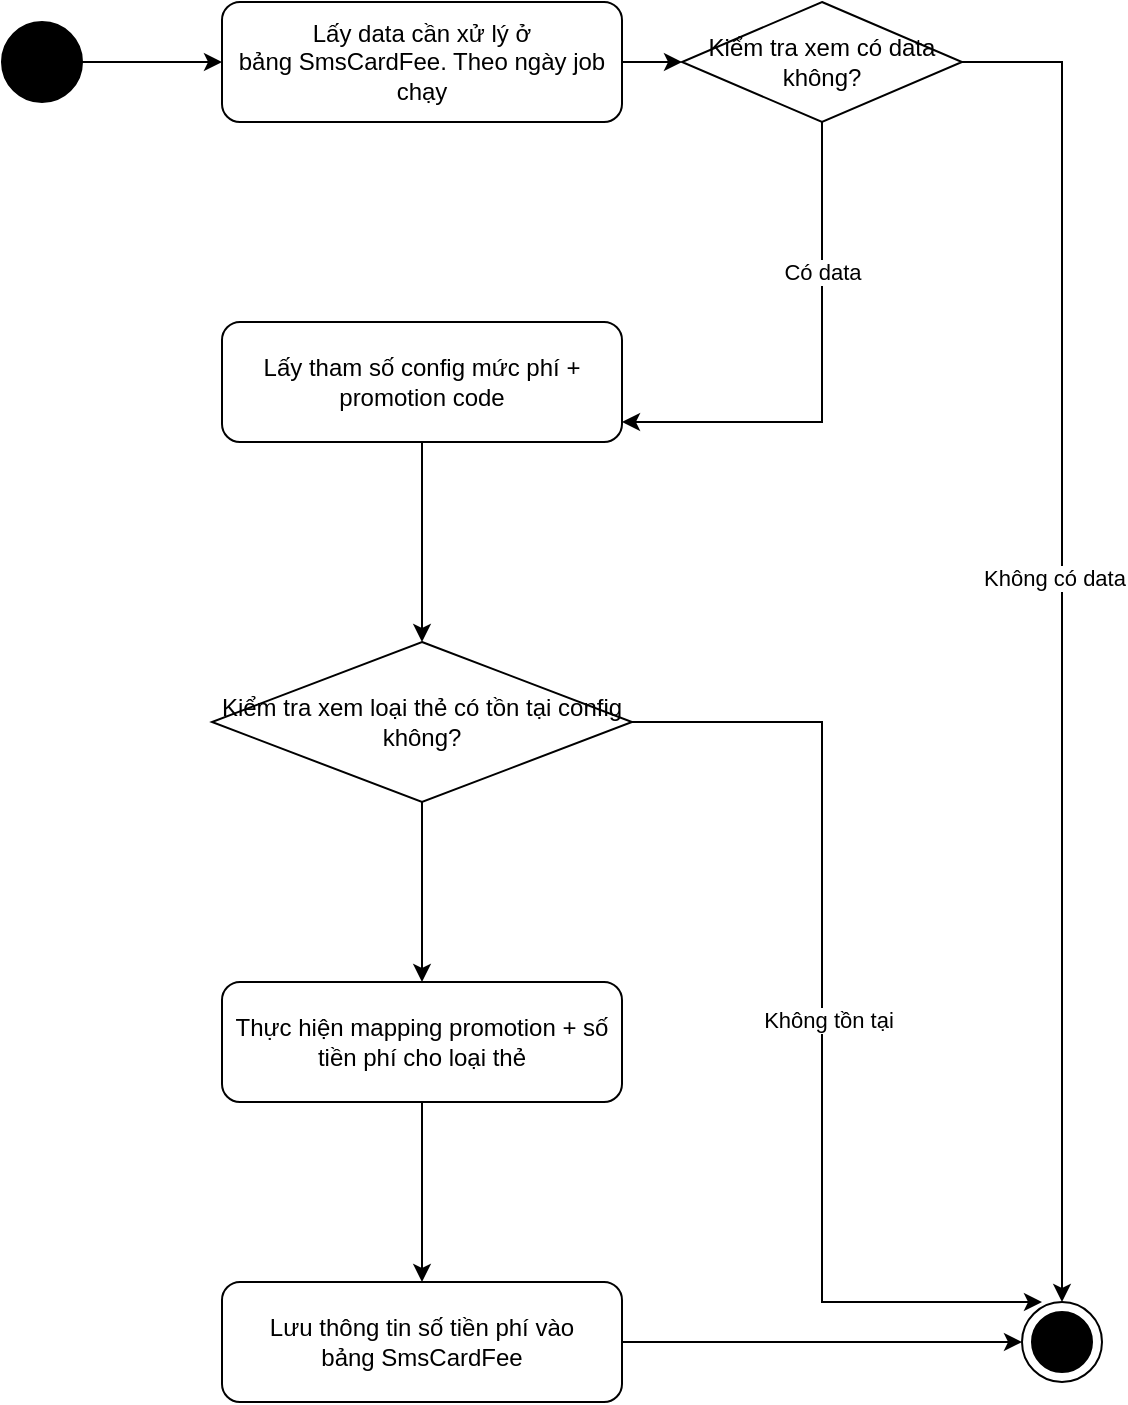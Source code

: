 <mxfile version="20.8.22" type="github">
  <diagram id="prtHgNgQTEPvFCAcTncT" name="Page-1">
    <mxGraphModel dx="820" dy="759" grid="1" gridSize="10" guides="1" tooltips="1" connect="1" arrows="1" fold="1" page="1" pageScale="1" pageWidth="827" pageHeight="1169" math="0" shadow="0">
      <root>
        <mxCell id="0" />
        <mxCell id="1" parent="0" />
        <mxCell id="W0vwcR1TM-mznyV8Gwxy-1" value="" style="shape=mxgraph.sysml.actFinal;html=1;verticalLabelPosition=bottom;labelBackgroundColor=#ffffff;verticalAlign=top;" vertex="1" parent="1">
          <mxGeometry x="600" y="680" width="40" height="40" as="geometry" />
        </mxCell>
        <mxCell id="W0vwcR1TM-mznyV8Gwxy-5" style="edgeStyle=orthogonalEdgeStyle;rounded=0;orthogonalLoop=1;jettySize=auto;html=1;" edge="1" parent="1" source="W0vwcR1TM-mznyV8Gwxy-2" target="W0vwcR1TM-mznyV8Gwxy-3">
          <mxGeometry relative="1" as="geometry" />
        </mxCell>
        <mxCell id="W0vwcR1TM-mznyV8Gwxy-2" value="" style="shape=ellipse;html=1;fillColor=strokeColor;fontSize=18;fontColor=#ffffff;" vertex="1" parent="1">
          <mxGeometry x="90" y="40" width="40" height="40" as="geometry" />
        </mxCell>
        <mxCell id="W0vwcR1TM-mznyV8Gwxy-6" style="edgeStyle=orthogonalEdgeStyle;rounded=0;orthogonalLoop=1;jettySize=auto;html=1;" edge="1" parent="1" source="W0vwcR1TM-mznyV8Gwxy-3" target="W0vwcR1TM-mznyV8Gwxy-4">
          <mxGeometry relative="1" as="geometry" />
        </mxCell>
        <mxCell id="W0vwcR1TM-mznyV8Gwxy-3" value="Lấy data cần xử lý ở bảng&amp;nbsp;SmsCardFee. Theo ngày job chạy" style="rounded=1;whiteSpace=wrap;html=1;" vertex="1" parent="1">
          <mxGeometry x="200" y="30" width="200" height="60" as="geometry" />
        </mxCell>
        <object label="" id="W0vwcR1TM-mznyV8Gwxy-7">
          <mxCell style="edgeStyle=orthogonalEdgeStyle;rounded=0;orthogonalLoop=1;jettySize=auto;html=1;" edge="1" parent="1" source="W0vwcR1TM-mznyV8Gwxy-4" target="W0vwcR1TM-mznyV8Gwxy-1">
            <mxGeometry relative="1" as="geometry" />
          </mxCell>
        </object>
        <mxCell id="W0vwcR1TM-mznyV8Gwxy-8" value="Không có data" style="edgeLabel;html=1;align=center;verticalAlign=middle;resizable=0;points=[];" vertex="1" connectable="0" parent="W0vwcR1TM-mznyV8Gwxy-7">
          <mxGeometry x="-0.081" y="-4" relative="1" as="geometry">
            <mxPoint as="offset" />
          </mxGeometry>
        </mxCell>
        <mxCell id="W0vwcR1TM-mznyV8Gwxy-10" style="edgeStyle=orthogonalEdgeStyle;rounded=0;orthogonalLoop=1;jettySize=auto;html=1;" edge="1" parent="1" source="W0vwcR1TM-mznyV8Gwxy-4" target="W0vwcR1TM-mznyV8Gwxy-9">
          <mxGeometry relative="1" as="geometry">
            <Array as="points">
              <mxPoint x="500" y="240" />
            </Array>
          </mxGeometry>
        </mxCell>
        <mxCell id="W0vwcR1TM-mznyV8Gwxy-11" value="Có data" style="edgeLabel;html=1;align=center;verticalAlign=middle;resizable=0;points=[];" vertex="1" connectable="0" parent="W0vwcR1TM-mznyV8Gwxy-10">
          <mxGeometry x="-0.4" relative="1" as="geometry">
            <mxPoint as="offset" />
          </mxGeometry>
        </mxCell>
        <mxCell id="W0vwcR1TM-mznyV8Gwxy-4" value="Kiểm tra xem có data không?" style="rhombus;whiteSpace=wrap;html=1;" vertex="1" parent="1">
          <mxGeometry x="430" y="30" width="140" height="60" as="geometry" />
        </mxCell>
        <mxCell id="W0vwcR1TM-mznyV8Gwxy-13" style="edgeStyle=orthogonalEdgeStyle;rounded=0;orthogonalLoop=1;jettySize=auto;html=1;" edge="1" parent="1" source="W0vwcR1TM-mznyV8Gwxy-9" target="W0vwcR1TM-mznyV8Gwxy-12">
          <mxGeometry relative="1" as="geometry" />
        </mxCell>
        <mxCell id="W0vwcR1TM-mznyV8Gwxy-9" value="Lấy tham số config mức phí + promotion code" style="rounded=1;whiteSpace=wrap;html=1;" vertex="1" parent="1">
          <mxGeometry x="200" y="190" width="200" height="60" as="geometry" />
        </mxCell>
        <mxCell id="W0vwcR1TM-mznyV8Gwxy-14" style="edgeStyle=orthogonalEdgeStyle;rounded=0;orthogonalLoop=1;jettySize=auto;html=1;entryX=0.25;entryY=0;entryDx=0;entryDy=0;entryPerimeter=0;" edge="1" parent="1" source="W0vwcR1TM-mznyV8Gwxy-12" target="W0vwcR1TM-mznyV8Gwxy-1">
          <mxGeometry relative="1" as="geometry">
            <Array as="points">
              <mxPoint x="500" y="390" />
              <mxPoint x="500" y="680" />
            </Array>
          </mxGeometry>
        </mxCell>
        <mxCell id="W0vwcR1TM-mznyV8Gwxy-15" value="Không tồn tại" style="edgeLabel;html=1;align=center;verticalAlign=middle;resizable=0;points=[];" vertex="1" connectable="0" parent="W0vwcR1TM-mznyV8Gwxy-14">
          <mxGeometry x="-0.015" y="3" relative="1" as="geometry">
            <mxPoint as="offset" />
          </mxGeometry>
        </mxCell>
        <mxCell id="W0vwcR1TM-mznyV8Gwxy-17" style="edgeStyle=orthogonalEdgeStyle;rounded=0;orthogonalLoop=1;jettySize=auto;html=1;" edge="1" parent="1" source="W0vwcR1TM-mznyV8Gwxy-12" target="W0vwcR1TM-mznyV8Gwxy-16">
          <mxGeometry relative="1" as="geometry" />
        </mxCell>
        <mxCell id="W0vwcR1TM-mznyV8Gwxy-12" value="Kiểm tra xem loại thẻ có tồn tại config không?" style="rhombus;whiteSpace=wrap;html=1;" vertex="1" parent="1">
          <mxGeometry x="195" y="350" width="210" height="80" as="geometry" />
        </mxCell>
        <mxCell id="W0vwcR1TM-mznyV8Gwxy-20" style="edgeStyle=orthogonalEdgeStyle;rounded=0;orthogonalLoop=1;jettySize=auto;html=1;" edge="1" parent="1" source="W0vwcR1TM-mznyV8Gwxy-16" target="W0vwcR1TM-mznyV8Gwxy-18">
          <mxGeometry relative="1" as="geometry" />
        </mxCell>
        <mxCell id="W0vwcR1TM-mznyV8Gwxy-16" value="Thực hiện mapping promotion + số tiền phí cho loại thẻ" style="rounded=1;whiteSpace=wrap;html=1;" vertex="1" parent="1">
          <mxGeometry x="200" y="520" width="200" height="60" as="geometry" />
        </mxCell>
        <mxCell id="W0vwcR1TM-mznyV8Gwxy-21" style="edgeStyle=orthogonalEdgeStyle;rounded=0;orthogonalLoop=1;jettySize=auto;html=1;" edge="1" parent="1" source="W0vwcR1TM-mznyV8Gwxy-18" target="W0vwcR1TM-mznyV8Gwxy-1">
          <mxGeometry relative="1" as="geometry" />
        </mxCell>
        <mxCell id="W0vwcR1TM-mznyV8Gwxy-18" value="Lưu thông tin số tiền phí vào bảng&amp;nbsp;SmsCardFee" style="rounded=1;whiteSpace=wrap;html=1;" vertex="1" parent="1">
          <mxGeometry x="200" y="670" width="200" height="60" as="geometry" />
        </mxCell>
      </root>
    </mxGraphModel>
  </diagram>
</mxfile>
